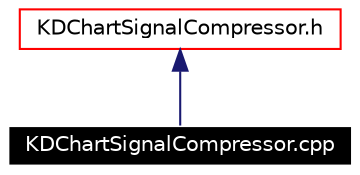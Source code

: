digraph G
{
  edge [fontname="Helvetica",fontsize=10,labelfontname="Helvetica",labelfontsize=10];
  node [fontname="Helvetica",fontsize=10,shape=record];
  Node2933 [label="KDChartSignalCompressor.cpp",height=0.2,width=0.4,color="white", fillcolor="black", style="filled" fontcolor="white"];
  Node2934 -> Node2933 [dir=back,color="midnightblue",fontsize=10,style="solid",fontname="Helvetica"];
  Node2934 [label="KDChartSignalCompressor.h",height=0.2,width=0.4,color="red",URL="$_k_d_chart_signal_compressor_8h.html"];
}
